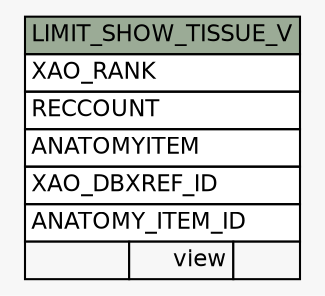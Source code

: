 // dot 2.38.0 on Windows 10 10.0
// SchemaSpy rev Unknown
digraph "LIMIT_SHOW_TISSUE_V" {
  graph [
    rankdir="RL"
    bgcolor="#f7f7f7"
    nodesep="0.18"
    ranksep="0.46"
    fontname="Helvetica"
    fontsize="11"
  ];
  node [
    fontname="Helvetica"
    fontsize="11"
    shape="plaintext"
  ];
  edge [
    arrowsize="0.8"
  ];
  "LIMIT_SHOW_TISSUE_V" [
    label=<
    <TABLE BORDER="0" CELLBORDER="1" CELLSPACING="0" BGCOLOR="#ffffff">
      <TR><TD COLSPAN="3" BGCOLOR="#9bab96" ALIGN="CENTER">LIMIT_SHOW_TISSUE_V</TD></TR>
      <TR><TD PORT="XAO_RANK" COLSPAN="3" ALIGN="LEFT">XAO_RANK</TD></TR>
      <TR><TD PORT="RECCOUNT" COLSPAN="3" ALIGN="LEFT">RECCOUNT</TD></TR>
      <TR><TD PORT="ANATOMYITEM" COLSPAN="3" ALIGN="LEFT">ANATOMYITEM</TD></TR>
      <TR><TD PORT="XAO_DBXREF_ID" COLSPAN="3" ALIGN="LEFT">XAO_DBXREF_ID</TD></TR>
      <TR><TD PORT="ANATOMY_ITEM_ID" COLSPAN="3" ALIGN="LEFT">ANATOMY_ITEM_ID</TD></TR>
      <TR><TD ALIGN="LEFT" BGCOLOR="#f7f7f7">  </TD><TD ALIGN="RIGHT" BGCOLOR="#f7f7f7">view</TD><TD ALIGN="RIGHT" BGCOLOR="#f7f7f7">  </TD></TR>
    </TABLE>>
    URL="tables/LIMIT_SHOW_TISSUE_V.html"
    tooltip="LIMIT_SHOW_TISSUE_V"
  ];
}
